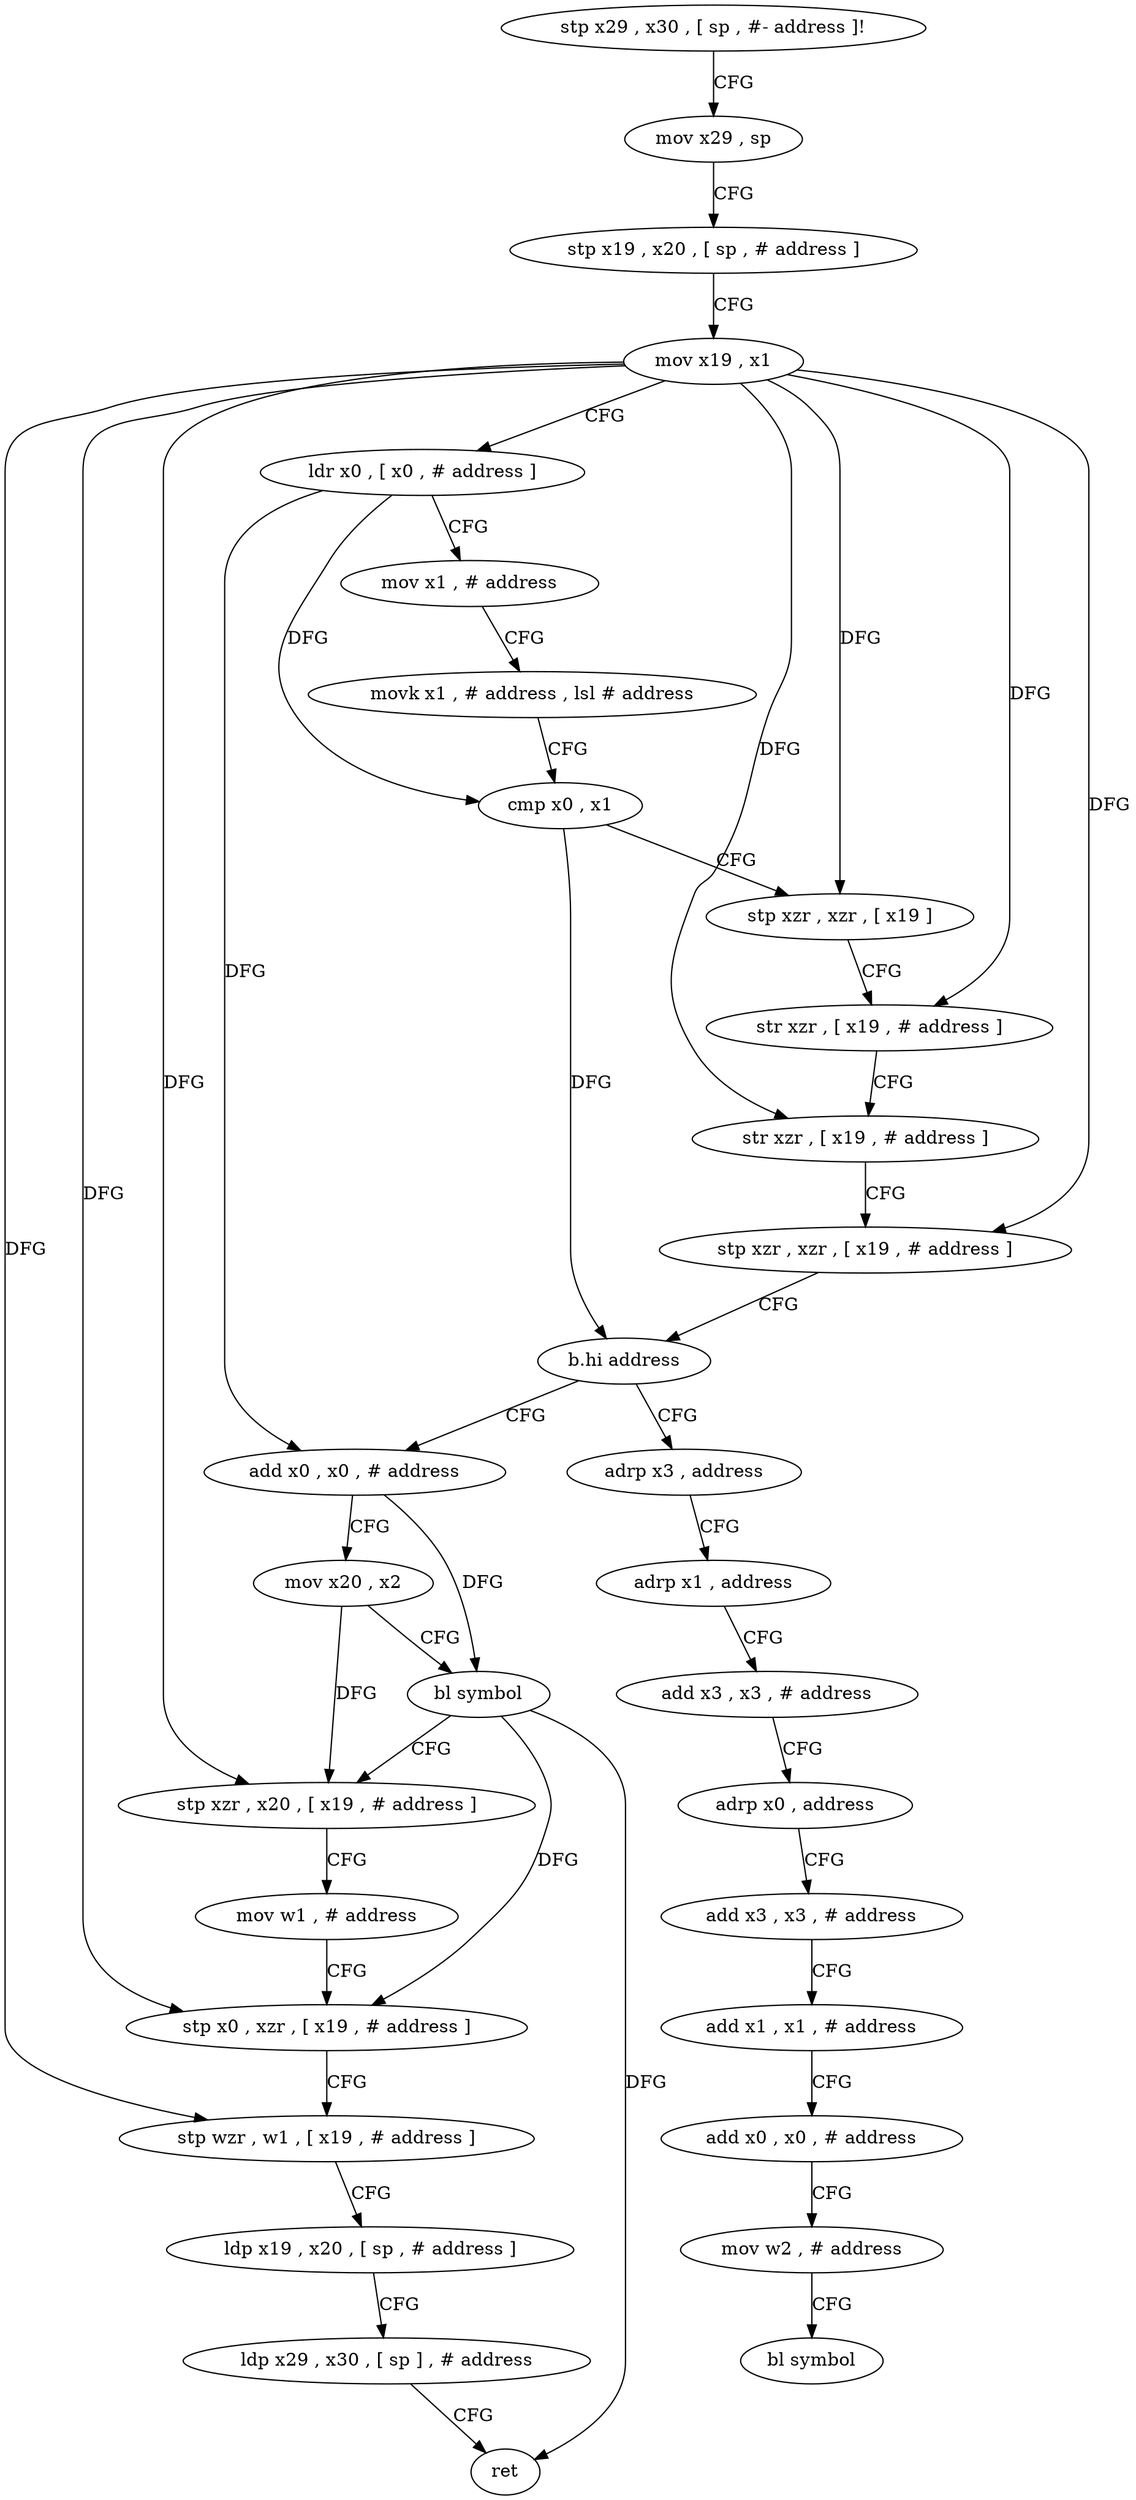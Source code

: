 digraph "func" {
"4262856" [label = "stp x29 , x30 , [ sp , #- address ]!" ]
"4262860" [label = "mov x29 , sp" ]
"4262864" [label = "stp x19 , x20 , [ sp , # address ]" ]
"4262868" [label = "mov x19 , x1" ]
"4262872" [label = "ldr x0 , [ x0 , # address ]" ]
"4262876" [label = "mov x1 , # address" ]
"4262880" [label = "movk x1 , # address , lsl # address" ]
"4262884" [label = "cmp x0 , x1" ]
"4262888" [label = "stp xzr , xzr , [ x19 ]" ]
"4262892" [label = "str xzr , [ x19 , # address ]" ]
"4262896" [label = "str xzr , [ x19 , # address ]" ]
"4262900" [label = "stp xzr , xzr , [ x19 , # address ]" ]
"4262904" [label = "b.hi address" ]
"4262948" [label = "adrp x3 , address" ]
"4262908" [label = "add x0 , x0 , # address" ]
"4262952" [label = "adrp x1 , address" ]
"4262956" [label = "add x3 , x3 , # address" ]
"4262960" [label = "adrp x0 , address" ]
"4262964" [label = "add x3 , x3 , # address" ]
"4262968" [label = "add x1 , x1 , # address" ]
"4262972" [label = "add x0 , x0 , # address" ]
"4262976" [label = "mov w2 , # address" ]
"4262980" [label = "bl symbol" ]
"4262912" [label = "mov x20 , x2" ]
"4262916" [label = "bl symbol" ]
"4262920" [label = "stp xzr , x20 , [ x19 , # address ]" ]
"4262924" [label = "mov w1 , # address" ]
"4262928" [label = "stp x0 , xzr , [ x19 , # address ]" ]
"4262932" [label = "stp wzr , w1 , [ x19 , # address ]" ]
"4262936" [label = "ldp x19 , x20 , [ sp , # address ]" ]
"4262940" [label = "ldp x29 , x30 , [ sp ] , # address" ]
"4262944" [label = "ret" ]
"4262856" -> "4262860" [ label = "CFG" ]
"4262860" -> "4262864" [ label = "CFG" ]
"4262864" -> "4262868" [ label = "CFG" ]
"4262868" -> "4262872" [ label = "CFG" ]
"4262868" -> "4262888" [ label = "DFG" ]
"4262868" -> "4262892" [ label = "DFG" ]
"4262868" -> "4262896" [ label = "DFG" ]
"4262868" -> "4262900" [ label = "DFG" ]
"4262868" -> "4262920" [ label = "DFG" ]
"4262868" -> "4262928" [ label = "DFG" ]
"4262868" -> "4262932" [ label = "DFG" ]
"4262872" -> "4262876" [ label = "CFG" ]
"4262872" -> "4262884" [ label = "DFG" ]
"4262872" -> "4262908" [ label = "DFG" ]
"4262876" -> "4262880" [ label = "CFG" ]
"4262880" -> "4262884" [ label = "CFG" ]
"4262884" -> "4262888" [ label = "CFG" ]
"4262884" -> "4262904" [ label = "DFG" ]
"4262888" -> "4262892" [ label = "CFG" ]
"4262892" -> "4262896" [ label = "CFG" ]
"4262896" -> "4262900" [ label = "CFG" ]
"4262900" -> "4262904" [ label = "CFG" ]
"4262904" -> "4262948" [ label = "CFG" ]
"4262904" -> "4262908" [ label = "CFG" ]
"4262948" -> "4262952" [ label = "CFG" ]
"4262908" -> "4262912" [ label = "CFG" ]
"4262908" -> "4262916" [ label = "DFG" ]
"4262952" -> "4262956" [ label = "CFG" ]
"4262956" -> "4262960" [ label = "CFG" ]
"4262960" -> "4262964" [ label = "CFG" ]
"4262964" -> "4262968" [ label = "CFG" ]
"4262968" -> "4262972" [ label = "CFG" ]
"4262972" -> "4262976" [ label = "CFG" ]
"4262976" -> "4262980" [ label = "CFG" ]
"4262912" -> "4262916" [ label = "CFG" ]
"4262912" -> "4262920" [ label = "DFG" ]
"4262916" -> "4262920" [ label = "CFG" ]
"4262916" -> "4262928" [ label = "DFG" ]
"4262916" -> "4262944" [ label = "DFG" ]
"4262920" -> "4262924" [ label = "CFG" ]
"4262924" -> "4262928" [ label = "CFG" ]
"4262928" -> "4262932" [ label = "CFG" ]
"4262932" -> "4262936" [ label = "CFG" ]
"4262936" -> "4262940" [ label = "CFG" ]
"4262940" -> "4262944" [ label = "CFG" ]
}
